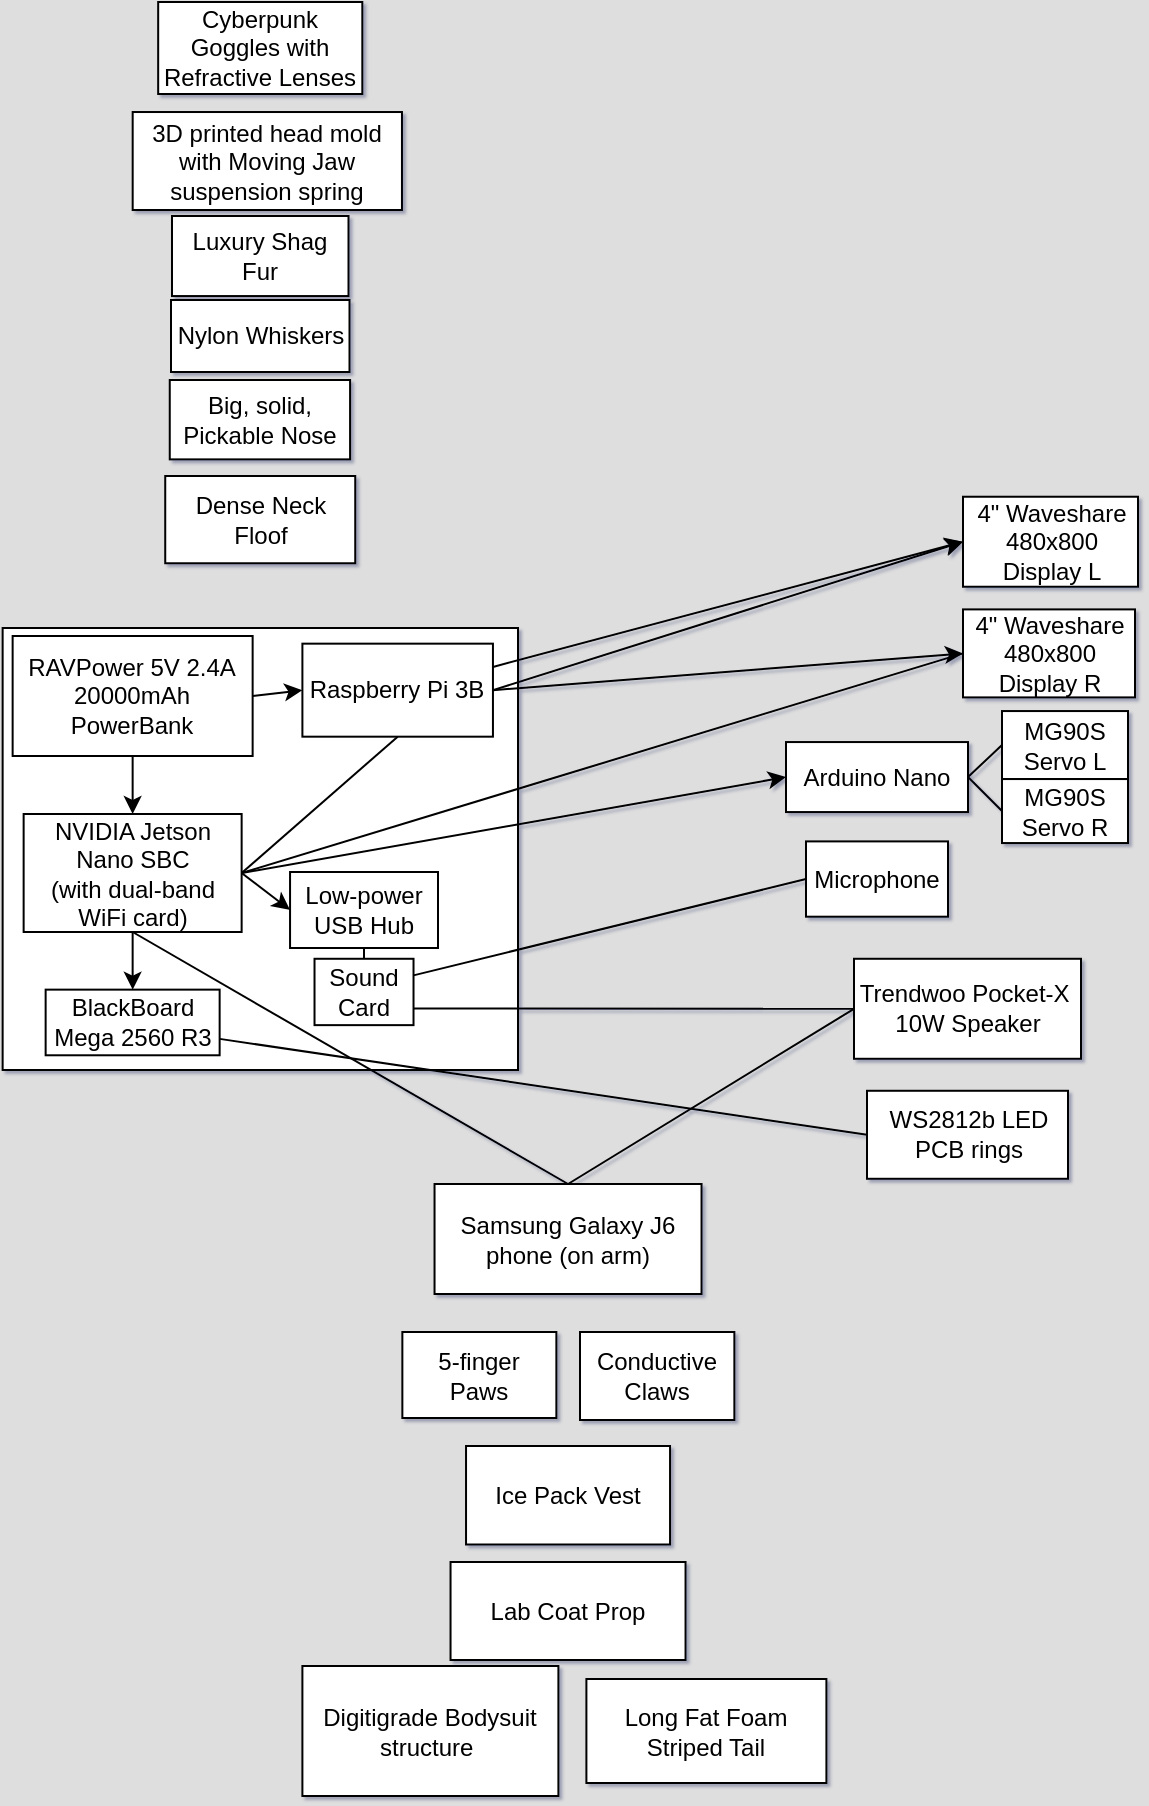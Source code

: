 <mxfile version="13.9.5" type="device"><diagram id="meEQKwicSAwc1KFZT5nb" name="Page-1"><mxGraphModel dx="852" dy="494" grid="0" gridSize="10" guides="1" tooltips="1" connect="1" arrows="1" fold="1" page="1" pageScale="1" pageWidth="827" pageHeight="1169" background="#DEDEDE" math="0" shadow="1"><root><mxCell id="0"/><mxCell id="1" parent="0"/><mxCell id="DGbpkix3uCbMqAGdI3nw-2" value="" style="rounded=0;whiteSpace=wrap;html=1;" parent="1" vertex="1"><mxGeometry x="161.32" y="412" width="257.68" height="221" as="geometry"/></mxCell><mxCell id="sJYIKFFBBBpRVcEcnY1A-2" value="NVIDIA Jetson Nano SBC&lt;br&gt;(with dual-band WiFi card)" style="rounded=0;whiteSpace=wrap;html=1;" parent="1" vertex="1"><mxGeometry x="171.82" y="505" width="109" height="59" as="geometry"/></mxCell><mxCell id="sJYIKFFBBBpRVcEcnY1A-4" value="RAVPower 5V 2.4A&lt;br&gt;20000mAh PowerBank" style="rounded=0;whiteSpace=wrap;html=1;" parent="1" vertex="1"><mxGeometry x="166.32" y="416" width="120" height="60" as="geometry"/></mxCell><mxCell id="MiqG1OLB_oiA9NUDDggW-1" value="Trendwoo Pocket-X&amp;nbsp;&lt;br&gt;10W Speaker" style="rounded=0;whiteSpace=wrap;html=1;" parent="1" vertex="1"><mxGeometry x="587" y="577.39" width="113.5" height="50" as="geometry"/></mxCell><mxCell id="MiqG1OLB_oiA9NUDDggW-14" value="4&quot; Waveshare&lt;br&gt;480x800 Display L" style="rounded=0;whiteSpace=wrap;html=1;" parent="1" vertex="1"><mxGeometry x="641.5" y="346.37" width="87.5" height="45" as="geometry"/></mxCell><mxCell id="MiqG1OLB_oiA9NUDDggW-16" value="Microphone" style="rounded=0;whiteSpace=wrap;html=1;" parent="1" vertex="1"><mxGeometry x="563" y="518.7" width="71" height="37.65" as="geometry"/></mxCell><mxCell id="MiqG1OLB_oiA9NUDDggW-20" value="4&quot; Waveshare&lt;br&gt;480x800 Display R" style="rounded=0;whiteSpace=wrap;html=1;" parent="1" vertex="1"><mxGeometry x="641.5" y="402.7" width="86" height="44" as="geometry"/></mxCell><mxCell id="EwRE9bhfaP1bS0f3p2Km-1" value="3D printed head mold with Moving Jaw suspension spring" style="rounded=0;whiteSpace=wrap;html=1;" parent="1" vertex="1"><mxGeometry x="226.34" y="154.01" width="134.64" height="49" as="geometry"/></mxCell><mxCell id="d74oWjSoeUJaTprNm0ml-1" value="Sound Card" style="rounded=0;whiteSpace=wrap;html=1;" parent="1" vertex="1"><mxGeometry x="317.26" y="577.39" width="49.5" height="33.18" as="geometry"/></mxCell><mxCell id="1WqXuKTqIWCNE-_j3OdE-2" value="" style="endArrow=none;html=1;exitX=1;exitY=0.5;exitDx=0;exitDy=0;entryX=0;entryY=0.5;entryDx=0;entryDy=0;" parent="1" source="sJYIKFFBBBpRVcEcnY1A-2" target="MiqG1OLB_oiA9NUDDggW-20" edge="1"><mxGeometry width="50" height="50" relative="1" as="geometry"><mxPoint x="477" y="416" as="sourcePoint"/><mxPoint x="141" y="691" as="targetPoint"/></mxGeometry></mxCell><mxCell id="1WqXuKTqIWCNE-_j3OdE-3" value="" style="endArrow=classic;html=1;exitX=1;exitY=0.5;exitDx=0;exitDy=0;entryX=0;entryY=0.5;entryDx=0;entryDy=0;" parent="1" source="Yjcuvt-7D69lJ8ES1OOV-1" target="MiqG1OLB_oiA9NUDDggW-20" edge="1"><mxGeometry width="50" height="50" relative="1" as="geometry"><mxPoint x="369.52" y="444.09" as="sourcePoint"/><mxPoint x="141" y="691" as="targetPoint"/></mxGeometry></mxCell><mxCell id="Ozhnao1Kgd7wMi6BiEIW-4" value="Digitigrade Bodysuit structure&amp;nbsp;" style="rounded=0;whiteSpace=wrap;html=1;" parent="1" vertex="1"><mxGeometry x="311.2" y="931" width="128" height="65" as="geometry"/></mxCell><mxCell id="DGbpkix3uCbMqAGdI3nw-13" value="Lab Coat Prop" style="rounded=0;whiteSpace=wrap;html=1;" parent="1" vertex="1"><mxGeometry x="385.27" y="879" width="117.5" height="49" as="geometry"/></mxCell><mxCell id="xB7NIbq1R1IMoygo_GZn-1" value="BlackBoard Mega 2560 R3" style="rounded=0;whiteSpace=wrap;html=1;" parent="1" vertex="1"><mxGeometry x="182.82" y="592.82" width="87" height="32.82" as="geometry"/></mxCell><mxCell id="xB7NIbq1R1IMoygo_GZn-2" value="" style="endArrow=classic;html=1;exitX=0.5;exitY=1;exitDx=0;exitDy=0;entryX=0.5;entryY=0;entryDx=0;entryDy=0;" parent="1" source="sJYIKFFBBBpRVcEcnY1A-2" target="xB7NIbq1R1IMoygo_GZn-1" edge="1"><mxGeometry width="50" height="50" relative="1" as="geometry"><mxPoint x="82.74" y="980.68" as="sourcePoint"/><mxPoint x="132.74" y="930.68" as="targetPoint"/></mxGeometry></mxCell><mxCell id="Nwgi6No1Y5rALYJXFBc9-3" value="WS2812b LED PCB rings" style="rounded=0;whiteSpace=wrap;html=1;" parent="1" vertex="1"><mxGeometry x="593.5" y="643.39" width="100.5" height="44" as="geometry"/></mxCell><mxCell id="Nwgi6No1Y5rALYJXFBc9-7" value="" style="endArrow=none;html=1;entryX=1;entryY=0.75;entryDx=0;entryDy=0;exitX=0;exitY=0.5;exitDx=0;exitDy=0;" parent="1" source="Nwgi6No1Y5rALYJXFBc9-3" target="xB7NIbq1R1IMoygo_GZn-1" edge="1"><mxGeometry width="50" height="50" relative="1" as="geometry"><mxPoint x="33.5" y="899.37" as="sourcePoint"/><mxPoint x="83.5" y="849.37" as="targetPoint"/></mxGeometry></mxCell><mxCell id="H9GIjnEAIh9E3dcZyppp-1" value="Nylon Whiskers" style="rounded=0;whiteSpace=wrap;html=1;" parent="1" vertex="1"><mxGeometry x="245.5" y="248" width="89.25" height="36" as="geometry"/></mxCell><mxCell id="G8CKnrLTyZzQH0mxdqqO-1" value="Long Fat Foam Striped Tail" style="rounded=0;whiteSpace=wrap;html=1;" parent="1" vertex="1"><mxGeometry x="453.2" y="937.5" width="120" height="52" as="geometry"/></mxCell><mxCell id="5ehBXQJCV_ktka_rZLjv-2" value="Cyberpunk &lt;br&gt;Goggles with Refractive Lenses" style="rounded=0;whiteSpace=wrap;html=1;" parent="1" vertex="1"><mxGeometry x="239.09" y="99" width="102.07" height="46" as="geometry"/></mxCell><mxCell id="mjT4M5Ip4WEiN_Ukw4vy-4" value="Big, solid, Pickable Nose" style="rounded=0;whiteSpace=wrap;html=1;" parent="1" vertex="1"><mxGeometry x="244.88" y="288" width="90.17" height="39.69" as="geometry"/></mxCell><mxCell id="l3iReEpkzlMMZ4JEiKjo-1" value="Arduino Nano" style="rounded=0;whiteSpace=wrap;html=1;" parent="1" vertex="1"><mxGeometry x="553" y="469.03" width="91" height="35" as="geometry"/></mxCell><mxCell id="l3iReEpkzlMMZ4JEiKjo-5" value="" style="endArrow=classic;html=1;exitX=1;exitY=0.5;exitDx=0;exitDy=0;entryX=0;entryY=0.5;entryDx=0;entryDy=0;" parent="1" source="sJYIKFFBBBpRVcEcnY1A-2" target="l3iReEpkzlMMZ4JEiKjo-1" edge="1"><mxGeometry width="50" height="50" relative="1" as="geometry"><mxPoint x="96" y="1075.18" as="sourcePoint"/><mxPoint x="146" y="1025.18" as="targetPoint"/></mxGeometry></mxCell><mxCell id="l3iReEpkzlMMZ4JEiKjo-6" value="MG90S Servo L" style="rounded=0;whiteSpace=wrap;html=1;" parent="1" vertex="1"><mxGeometry x="661" y="453.53" width="63" height="34" as="geometry"/></mxCell><mxCell id="l3iReEpkzlMMZ4JEiKjo-7" value="MG90S Servo R" style="rounded=0;whiteSpace=wrap;html=1;" parent="1" vertex="1"><mxGeometry x="661" y="487.53" width="63" height="32" as="geometry"/></mxCell><mxCell id="l3iReEpkzlMMZ4JEiKjo-9" value="" style="endArrow=none;html=1;entryX=1;entryY=0.5;entryDx=0;entryDy=0;exitX=0;exitY=0.5;exitDx=0;exitDy=0;" parent="1" source="l3iReEpkzlMMZ4JEiKjo-7" target="l3iReEpkzlMMZ4JEiKjo-1" edge="1"><mxGeometry width="50" height="50" relative="1" as="geometry"><mxPoint x="109" y="1089.03" as="sourcePoint"/><mxPoint x="648" y="488.03" as="targetPoint"/></mxGeometry></mxCell><mxCell id="l3iReEpkzlMMZ4JEiKjo-10" value="" style="endArrow=none;html=1;exitX=1;exitY=0.5;exitDx=0;exitDy=0;entryX=0;entryY=0.5;entryDx=0;entryDy=0;" parent="1" source="l3iReEpkzlMMZ4JEiKjo-1" target="l3iReEpkzlMMZ4JEiKjo-6" edge="1"><mxGeometry width="50" height="50" relative="1" as="geometry"><mxPoint x="652" y="442.85" as="sourcePoint"/><mxPoint x="163" y="993.85" as="targetPoint"/></mxGeometry></mxCell><mxCell id="1nplpBPKuo-pAkyZSkpJ-1" value="Dense Neck Floof" style="rounded=0;whiteSpace=wrap;html=1;" parent="1" vertex="1"><mxGeometry x="242.62" y="336" width="95" height="43.63" as="geometry"/></mxCell><mxCell id="mBO-9hLZOUBeBoBWAcDw-1" value="Samsung Galaxy J6 phone (on arm)" style="rounded=0;whiteSpace=wrap;html=1;" parent="1" vertex="1"><mxGeometry x="377.27" y="690" width="133.5" height="55" as="geometry"/></mxCell><mxCell id="xO1Hjzes8Y6__K4B7noJ-2" value="5-finger&lt;br&gt;Paws" style="rounded=0;whiteSpace=wrap;html=1;" parent="1" vertex="1"><mxGeometry x="361.18" y="764" width="77" height="43" as="geometry"/></mxCell><mxCell id="RNzUeTDi_I4CX30dIOAC-2" value="" style="endArrow=none;html=1;entryX=0;entryY=0.5;entryDx=0;entryDy=0;exitX=1;exitY=0.75;exitDx=0;exitDy=0;" parent="1" source="d74oWjSoeUJaTprNm0ml-1" target="MiqG1OLB_oiA9NUDDggW-1" edge="1"><mxGeometry width="50" height="50" relative="1" as="geometry"><mxPoint x="453" y="586" as="sourcePoint"/><mxPoint x="494" y="571.317" as="targetPoint"/></mxGeometry></mxCell><mxCell id="RNzUeTDi_I4CX30dIOAC-3" value="" style="endArrow=none;html=1;exitX=0.5;exitY=0;exitDx=0;exitDy=0;entryX=0;entryY=0.5;entryDx=0;entryDy=0;" parent="1" source="mBO-9hLZOUBeBoBWAcDw-1" target="MiqG1OLB_oiA9NUDDggW-1" edge="1"><mxGeometry width="50" height="50" relative="1" as="geometry"><mxPoint x="387" y="689" as="sourcePoint"/><mxPoint x="494" y="588.692" as="targetPoint"/></mxGeometry></mxCell><mxCell id="Go469ZPybtOP6rE_uH8v-2" value="" style="endArrow=classic;html=1;exitX=1;exitY=0.5;exitDx=0;exitDy=0;entryX=0;entryY=0.5;entryDx=0;entryDy=0;" parent="1" source="sJYIKFFBBBpRVcEcnY1A-2" target="jTzfO6-erH9s0pl-_g2K-1" edge="1"><mxGeometry width="50" height="50" relative="1" as="geometry"><mxPoint x="414" y="497" as="sourcePoint"/><mxPoint x="319" y="550.75" as="targetPoint"/></mxGeometry></mxCell><mxCell id="0xM1jMF4DC0OQ7RbYggz-1" value="Conductive Claws" style="rounded=0;whiteSpace=wrap;html=1;" parent="1" vertex="1"><mxGeometry x="450.0" y="764" width="77.18" height="44" as="geometry"/></mxCell><mxCell id="tlnqakFBp3Ho37KXmZqp-3" value="" style="endArrow=classic;html=1;exitX=1;exitY=0.5;exitDx=0;exitDy=0;entryX=0;entryY=0.5;entryDx=0;entryDy=0;" parent="1" source="Yjcuvt-7D69lJ8ES1OOV-1" target="MiqG1OLB_oiA9NUDDggW-14" edge="1"><mxGeometry width="50" height="50" relative="1" as="geometry"><mxPoint x="369.52" y="444.09" as="sourcePoint"/><mxPoint x="361" y="514" as="targetPoint"/></mxGeometry></mxCell><mxCell id="nYuNfDLr34HPvWMLvB9R-5" value="" style="endArrow=classic;html=1;entryX=0;entryY=0.5;entryDx=0;entryDy=0;exitX=1;exitY=0.25;exitDx=0;exitDy=0;" parent="1" source="Yjcuvt-7D69lJ8ES1OOV-1" target="MiqG1OLB_oiA9NUDDggW-14" edge="1"><mxGeometry width="50" height="50" relative="1" as="geometry"><mxPoint x="441" y="462" as="sourcePoint"/><mxPoint x="434" y="451.67" as="targetPoint"/></mxGeometry></mxCell><mxCell id="nYuNfDLr34HPvWMLvB9R-9" value="" style="endArrow=none;html=1;entryX=0;entryY=0.5;entryDx=0;entryDy=0;exitX=1;exitY=0.25;exitDx=0;exitDy=0;" parent="1" source="d74oWjSoeUJaTprNm0ml-1" target="MiqG1OLB_oiA9NUDDggW-16" edge="1"><mxGeometry width="50" height="50" relative="1" as="geometry"><mxPoint x="455" y="557" as="sourcePoint"/><mxPoint x="442" y="514" as="targetPoint"/></mxGeometry></mxCell><mxCell id="P2U7Luo28GVeBd__tEnY-2" value="" style="endArrow=classic;html=1;exitX=0.5;exitY=1;exitDx=0;exitDy=0;entryX=0.5;entryY=0;entryDx=0;entryDy=0;" parent="1" source="sJYIKFFBBBpRVcEcnY1A-4" target="sJYIKFFBBBpRVcEcnY1A-2" edge="1"><mxGeometry width="50" height="50" relative="1" as="geometry"><mxPoint x="395" y="609" as="sourcePoint"/><mxPoint x="445" y="559" as="targetPoint"/></mxGeometry></mxCell><mxCell id="Yjcuvt-7D69lJ8ES1OOV-1" value="Raspberry Pi 3B" style="rounded=0;whiteSpace=wrap;html=1;" parent="1" vertex="1"><mxGeometry x="311.2" y="419.83" width="95.27" height="46.51" as="geometry"/></mxCell><mxCell id="Yjcuvt-7D69lJ8ES1OOV-2" value="" style="endArrow=classic;html=1;exitX=1;exitY=0.5;exitDx=0;exitDy=0;entryX=0;entryY=0.5;entryDx=0;entryDy=0;" parent="1" source="sJYIKFFBBBpRVcEcnY1A-4" target="Yjcuvt-7D69lJ8ES1OOV-1" edge="1"><mxGeometry width="50" height="50" relative="1" as="geometry"><mxPoint x="395" y="689" as="sourcePoint"/><mxPoint x="445" y="639" as="targetPoint"/></mxGeometry></mxCell><mxCell id="b1FIaZmL2-PUH1ElRm9N-3" value="" style="endArrow=none;html=1;exitX=0.5;exitY=1;exitDx=0;exitDy=0;entryX=1;entryY=0.5;entryDx=0;entryDy=0;" parent="1" source="Yjcuvt-7D69lJ8ES1OOV-1" target="sJYIKFFBBBpRVcEcnY1A-2" edge="1"><mxGeometry width="50" height="50" relative="1" as="geometry"><mxPoint x="309.45" y="492" as="sourcePoint"/><mxPoint x="437" y="639" as="targetPoint"/></mxGeometry></mxCell><mxCell id="GC41YmiKgaQJMAMfDbUV-1" value="Luxury Shag Fur" style="rounded=0;whiteSpace=wrap;html=1;" parent="1" vertex="1"><mxGeometry x="245.99" y="206" width="88.26" height="40.02" as="geometry"/></mxCell><mxCell id="jTzfO6-erH9s0pl-_g2K-1" value="Low-power USB Hub" style="rounded=0;whiteSpace=wrap;html=1;" parent="1" vertex="1"><mxGeometry x="305.03" y="534" width="73.97" height="38" as="geometry"/></mxCell><mxCell id="jTzfO6-erH9s0pl-_g2K-2" value="" style="endArrow=none;html=1;exitX=0.5;exitY=1;exitDx=0;exitDy=0;entryX=0.5;entryY=0;entryDx=0;entryDy=0;" parent="1" source="jTzfO6-erH9s0pl-_g2K-1" target="d74oWjSoeUJaTprNm0ml-1" edge="1"><mxGeometry width="50" height="50" relative="1" as="geometry"><mxPoint x="387" y="674" as="sourcePoint"/><mxPoint x="437" y="624" as="targetPoint"/></mxGeometry></mxCell><mxCell id="PCkoBoMsVLwFoIMp-Y2q-1" value="" style="endArrow=none;html=1;exitX=0.5;exitY=0;exitDx=0;exitDy=0;entryX=0.5;entryY=1;entryDx=0;entryDy=0;" parent="1" source="mBO-9hLZOUBeBoBWAcDw-1" target="sJYIKFFBBBpRVcEcnY1A-2" edge="1"><mxGeometry width="50" height="50" relative="1" as="geometry"><mxPoint x="55" y="693.39" as="sourcePoint"/><mxPoint x="105" y="643.39" as="targetPoint"/></mxGeometry></mxCell><mxCell id="FETRMCIl4fzhf0nwEJb6-2" value="Ice Pack Vest" style="rounded=0;whiteSpace=wrap;html=1;" parent="1" vertex="1"><mxGeometry x="393.02" y="821" width="102" height="49.25" as="geometry"/></mxCell></root></mxGraphModel></diagram></mxfile>
